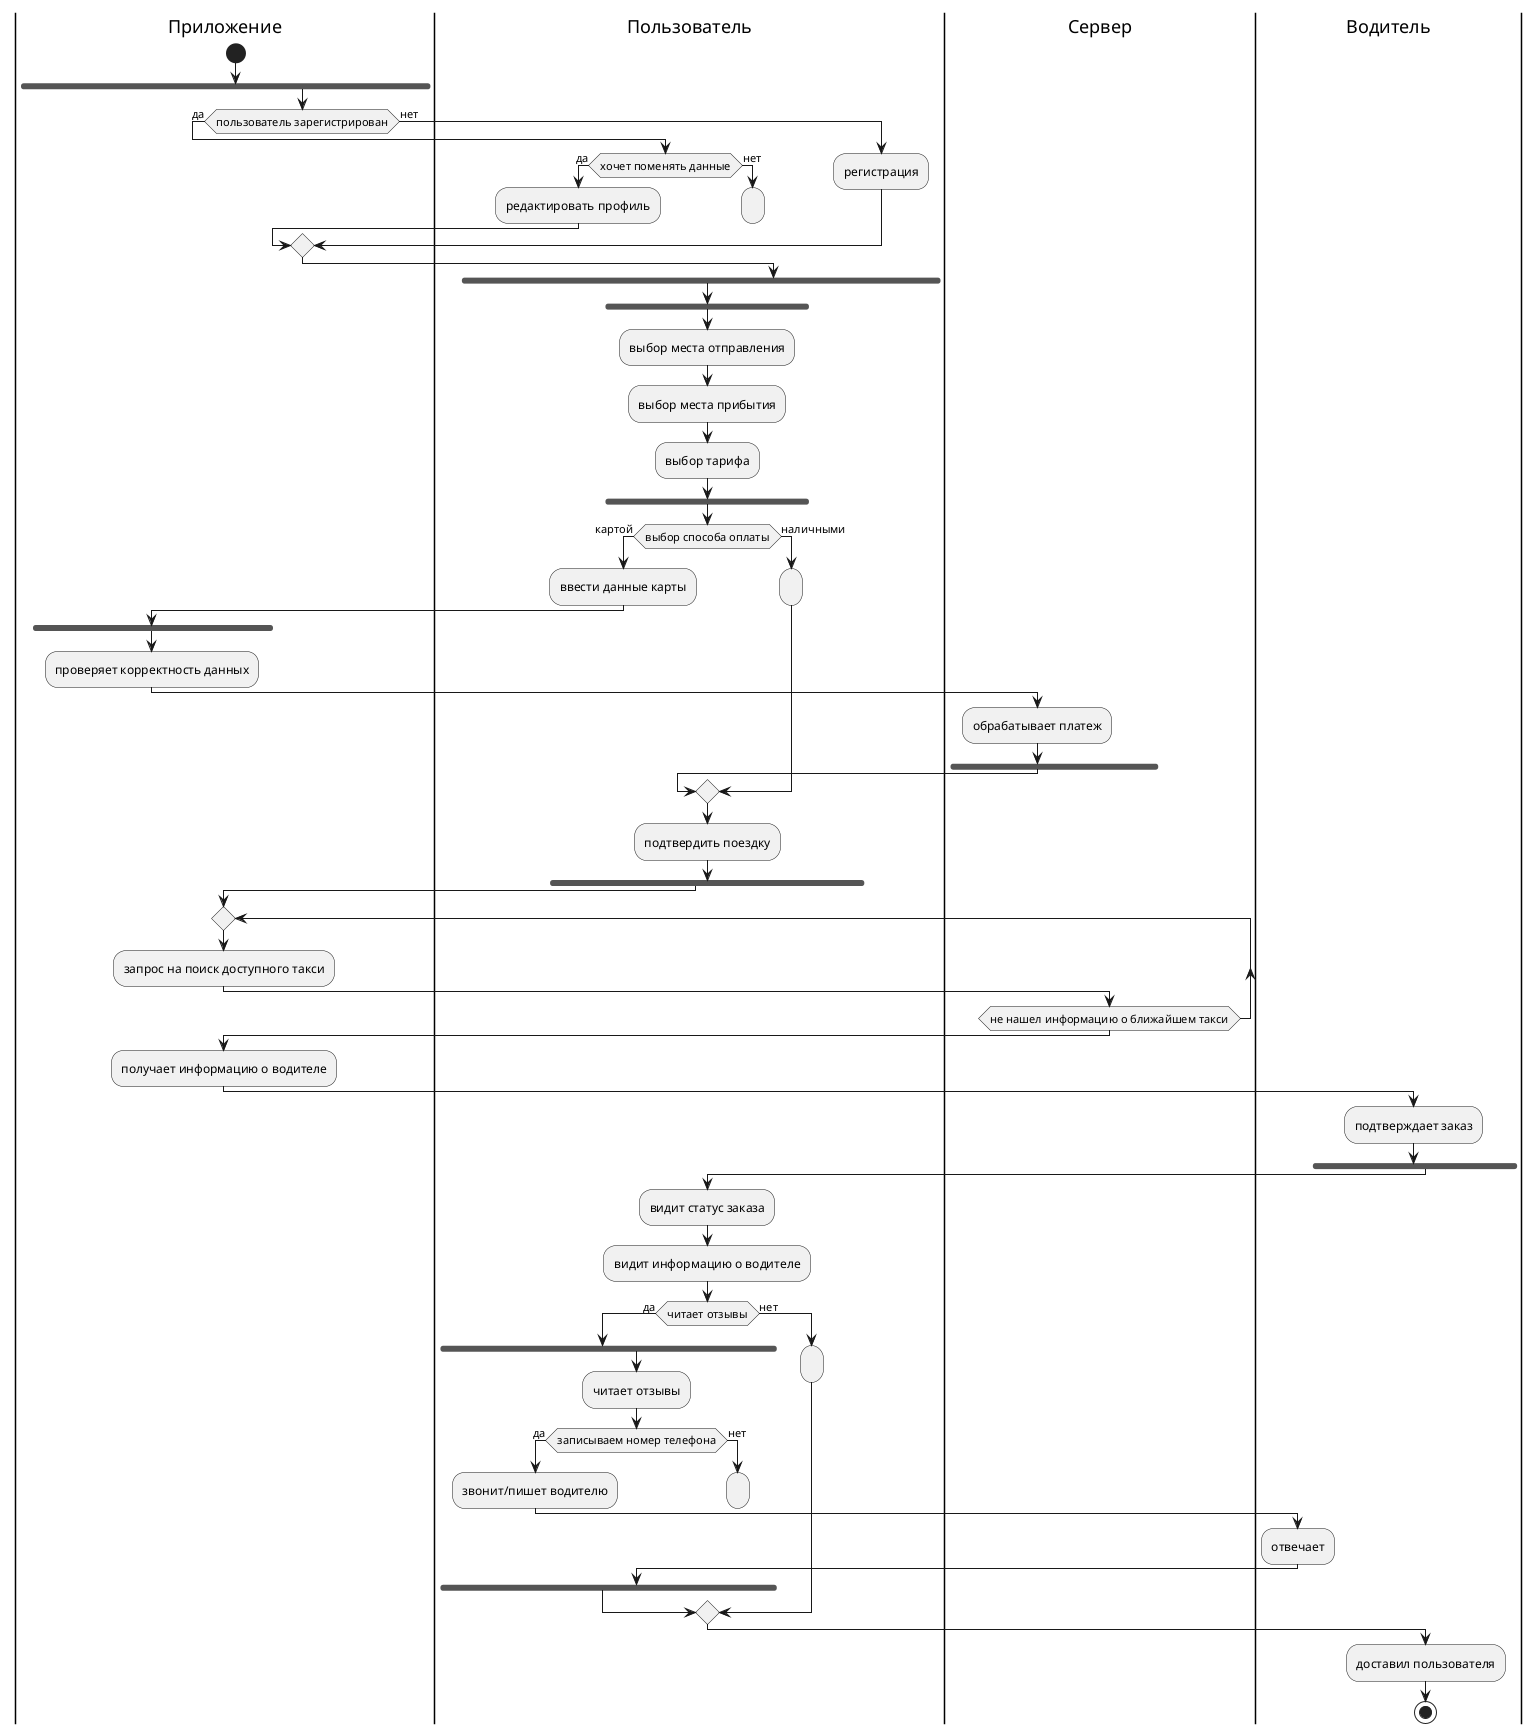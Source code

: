 @startuml
|Приложение|
start
fork
if (пользователь зарегистрирован) then (да)
  |Пользователь|
  if (хочет поменять данные) then (да)
    :редактировать профиль;
  else (нет)
    :;
    kill
  endif
else (нет)
  :регистрация;
endif
end fork
|Пользователь|
fork
:выбор места отправления;
:выбор места прибытия;
:выбор тарифа;
end fork
if (выбор способа оплаты) then (картой)
  :ввести данные карты;
  |Приложение|
  fork
  :проверяет корректность данных;
  |Сервер|
  :обрабатывает платеж;
  end fork
|Пользователь|
else (наличными)
  :;
endif
:подтвердить поездку;
fork
|Приложение|
repeat
  :запрос на поиск доступного такси;
  |Сервер|
repeat while (не нашел информацию о ближайшем такси)
|Приложение|
:получает информацию о водителе;
|Водитель|
:подтверждает заказ;
end fork
|Пользователь|
:видит статус заказа;
:видит информацию о водителе;
if (читает отзывы) then (да)
    fork
    :читает отзывы;
    if (записываем номер телефона) then (да)
      |Пользователь|
      :звонит/пишет водителю;
      |Водитель|
      :отвечает;
      |Пользователь|
    else (нет)
      |Пользователь|
      :;
      kill
    endif
    end fork
  else (нет)
    |Пользователь|
    :;
  endif
|Водитель|
:доставил пользователя;
stop
@enduml
